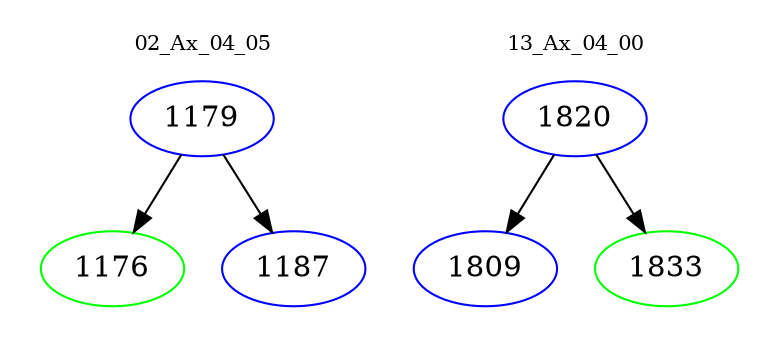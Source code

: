 digraph{
subgraph cluster_0 {
color = white
label = "02_Ax_04_05";
fontsize=10;
T0_1179 [label="1179", color="blue"]
T0_1179 -> T0_1176 [color="black"]
T0_1176 [label="1176", color="green"]
T0_1179 -> T0_1187 [color="black"]
T0_1187 [label="1187", color="blue"]
}
subgraph cluster_1 {
color = white
label = "13_Ax_04_00";
fontsize=10;
T1_1820 [label="1820", color="blue"]
T1_1820 -> T1_1809 [color="black"]
T1_1809 [label="1809", color="blue"]
T1_1820 -> T1_1833 [color="black"]
T1_1833 [label="1833", color="green"]
}
}

